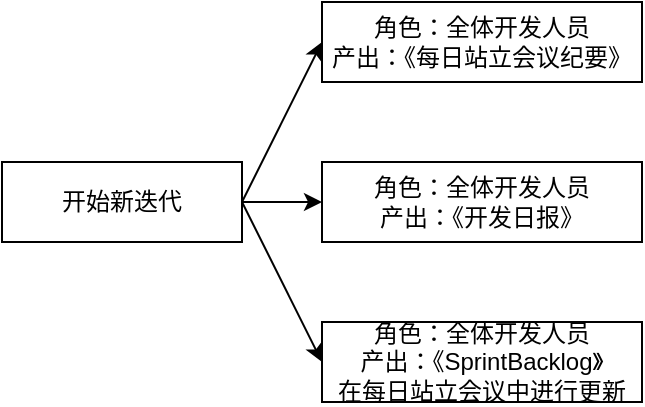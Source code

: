 <mxfile version="20.6.2" type="device"><diagram id="C5RBs43oDa-KdzZeNtuy" name="Page-1"><mxGraphModel dx="1278" dy="619" grid="1" gridSize="10" guides="1" tooltips="1" connect="1" arrows="1" fold="1" page="1" pageScale="1" pageWidth="827" pageHeight="1169" math="0" shadow="0"><root><mxCell id="WIyWlLk6GJQsqaUBKTNV-0"/><mxCell id="WIyWlLk6GJQsqaUBKTNV-1" parent="WIyWlLk6GJQsqaUBKTNV-0"/><mxCell id="gm0RgxTpHB5KXiT5h0mi-1" value="开始新迭代" style="rounded=0;whiteSpace=wrap;html=1;" parent="WIyWlLk6GJQsqaUBKTNV-1" vertex="1"><mxGeometry x="240" y="280" width="120" height="40" as="geometry"/></mxCell><mxCell id="gm0RgxTpHB5KXiT5h0mi-2" value="角色：全体开发人员&lt;br&gt;产出：《每日站立会议纪要》" style="rounded=0;whiteSpace=wrap;html=1;" parent="WIyWlLk6GJQsqaUBKTNV-1" vertex="1"><mxGeometry x="400" y="200" width="160" height="40" as="geometry"/></mxCell><mxCell id="gm0RgxTpHB5KXiT5h0mi-3" value="角色：全体开发人员&lt;br&gt;产出：《开发日报》" style="rounded=0;whiteSpace=wrap;html=1;" parent="WIyWlLk6GJQsqaUBKTNV-1" vertex="1"><mxGeometry x="400" y="280" width="160" height="40" as="geometry"/></mxCell><mxCell id="gm0RgxTpHB5KXiT5h0mi-4" value="" style="endArrow=classic;html=1;rounded=0;exitX=1;exitY=0.5;exitDx=0;exitDy=0;entryX=0;entryY=0.5;entryDx=0;entryDy=0;" parent="WIyWlLk6GJQsqaUBKTNV-1" source="gm0RgxTpHB5KXiT5h0mi-1" target="gm0RgxTpHB5KXiT5h0mi-2" edge="1"><mxGeometry width="50" height="50" relative="1" as="geometry"><mxPoint x="390" y="330" as="sourcePoint"/><mxPoint x="440" y="280" as="targetPoint"/></mxGeometry></mxCell><mxCell id="gm0RgxTpHB5KXiT5h0mi-5" value="" style="endArrow=classic;html=1;rounded=0;exitX=1;exitY=0.5;exitDx=0;exitDy=0;entryX=0;entryY=0.5;entryDx=0;entryDy=0;" parent="WIyWlLk6GJQsqaUBKTNV-1" source="gm0RgxTpHB5KXiT5h0mi-1" target="gm0RgxTpHB5KXiT5h0mi-3" edge="1"><mxGeometry width="50" height="50" relative="1" as="geometry"><mxPoint x="390" y="330" as="sourcePoint"/><mxPoint x="440" y="280" as="targetPoint"/></mxGeometry></mxCell><mxCell id="KRlxqIODbBF7qkTyZHjx-0" value="角色：全体开发人员&lt;br&gt;产出：《SprintBacklog》&lt;br&gt;在每日站立会议中进行更新" style="rounded=0;whiteSpace=wrap;html=1;" vertex="1" parent="WIyWlLk6GJQsqaUBKTNV-1"><mxGeometry x="400" y="360" width="160" height="40" as="geometry"/></mxCell><mxCell id="KRlxqIODbBF7qkTyZHjx-1" value="" style="endArrow=classic;html=1;rounded=0;entryX=0;entryY=0.5;entryDx=0;entryDy=0;" edge="1" parent="WIyWlLk6GJQsqaUBKTNV-1" target="KRlxqIODbBF7qkTyZHjx-0"><mxGeometry width="50" height="50" relative="1" as="geometry"><mxPoint x="360" y="300" as="sourcePoint"/><mxPoint x="440" y="290" as="targetPoint"/></mxGeometry></mxCell></root></mxGraphModel></diagram></mxfile>